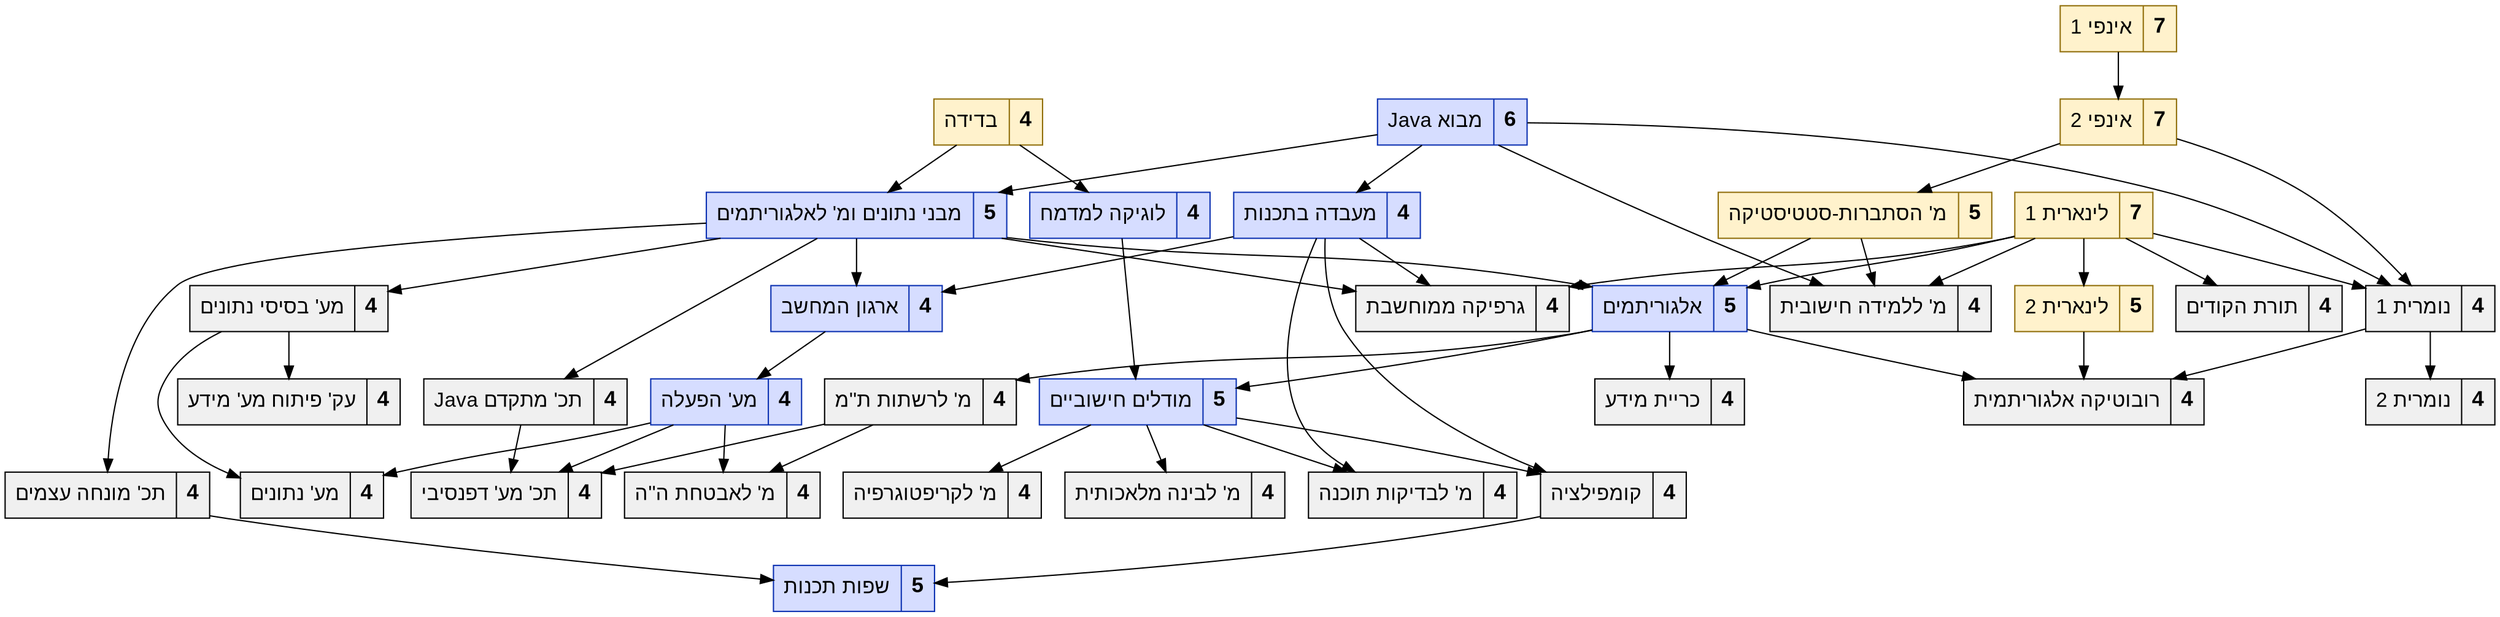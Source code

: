 digraph CS_Course_Dependencies {
    rankdir=TD;
    node [shape=box, style="filled",fontname="Arial" , fontsize=16];
    edge [color="black", penwidth=1];

    // Math courses
    node [fillcolor="#FFF2CC", color="#916f0c", shape=record];
    "20476" [tooltip="20476" label=<בדידה| <font POINT-SIZE="17"><b>4</b></font>>, URL="https://www.openu.ac.il/courses/20476.htm"];
    "20474" [tooltip="20474" label=<אינפי 1| <font POINT-SIZE="17"><b>7</b></font>>, URL="https://www.openu.ac.il/courses/20474.htm"];
    "20475" [tooltip="20475" label=<אינפי 2| <font POINT-SIZE="17"><b>7</b></font>>, URL="https://www.openu.ac.il/courses/20475.htm"];
    "20109" [tooltip="20109" label=<לינארית 1| <font POINT-SIZE="17"><b>7</b></font>>, URL="https://www.openu.ac.il/courses/20109.htm"];
    "20229" [tooltip="20229" label=<לינארית 2| <font POINT-SIZE="17"><b>5</b></font>>, URL="https://www.openu.ac.il/courses/20229.htm"];
    "20425" [tooltip="20425" label=<מ' הסתברות-סטטיסטיקה| <font POINT-SIZE="17"><b>5</b></font>>, URL="https://www.openu.ac.il/courses/20425.htm"];

    // Cs courses
    node [fillcolor="#d6ddff", color="#0D32B2", shape=record];
    "20407" [tooltip="20407" label=<מבני נתונים ומ' לאלגוריתמים| <font POINT-SIZE="17"><b>5</b></font>>, URL="https://www.openu.ac.il/courses/20407.htm"];
    "20905" [tooltip="20905" label=<שפות תכנות| <font POINT-SIZE="17"><b>5</b></font>>, URL="https://www.openu.ac.il/courses/20905.htm"];
    "20471" [tooltip="20471" label=<ארגון המחשב| <font POINT-SIZE="17"><b>4</b></font>>, URL="https://www.openu.ac.il/courses/20471.htm"];
    "20441" [tooltip="20441" label=<מבוא Java| <font POINT-SIZE="17"><b>6</b></font>>, URL="https://www.openu.ac.il/courses/20441.htm"];
    "20465" [tooltip="20465" label=<מעבדה בתכנות| <font POINT-SIZE="17"><b>4</b></font>>, URL="https://www.openu.ac.il/courses/20465.htm"];
    "20417" [tooltip="20417" label=<אלגוריתמים| <font POINT-SIZE="17"><b>5</b></font>>, URL="https://www.openu.ac.il/courses/20417.htm"];
    "20604" [tooltip="20604" label=<מודלים חישוביים| <font POINT-SIZE="17"><b>5</b></font>>, URL="https://www.openu.ac.il/courses/20604.htm"];
    "20466" [tooltip="20466" label=<לוגיקה למדמח| <font POINT-SIZE="17"><b>4</b></font>>, URL="https://www.openu.ac.il/courses/20466.htm"];
    "20594" [tooltip="20594" label=<מע' הפעלה| <font POINT-SIZE="17"><b>4</b></font>>, URL="https://www.openu.ac.il/courses/20594.htm"];

    // Elective courses
    node [fillcolor="#f0f0f0", color="black", shape=record];
    "20940" [tooltip="20940" label=<מ' לאבטחת ה''ה| <font POINT-SIZE="17"><b>4</b></font>>, URL="https://www.openu.ac.il/courses/20940.htm"];
    "20595" [tooltip="20595" label=<כריית מידע| <font POINT-SIZE="17"><b>4</b></font>>, URL="https://www.openu.ac.il/courses/20595.htm"];
    "20946" [tooltip="20946" label=<מ' לבדיקות תוכנה| <font POINT-SIZE="17"><b>4</b></font>>, URL="https://www.openu.ac.il/courses/20946.htm"];
    "20296" [tooltip="20296" label=<תורת הקודים| <font POINT-SIZE="17"><b>4</b></font>>, URL="https://www.openu.ac.il/courses/20296.htm"];
    "20551" [tooltip="20551" label=<מ' לבינה מלאכותית| <font POINT-SIZE="17"><b>4</b></font>>, URL="https://www.openu.ac.il/courses/20551.htm"];
    "20942" [tooltip="20942" label=<מ' ללמידה חישובית| <font POINT-SIZE="17"><b>4</b></font>>, URL="https://www.openu.ac.il/courses/20942.htm"];
    "20277" [tooltip="20277" label=<מע' בסיסי נתונים| <font POINT-SIZE="17"><b>4</b></font>>, URL="https://www.openu.ac.il/courses/20277.htm"];
    "20582" [tooltip="20582" label=<מ' לרשתות ת''מ| <font POINT-SIZE="17"><b>4</b></font>>, URL="https://www.openu.ac.il/courses/20582.htm"];
    "20944" [tooltip="20944" label=<רובוטיקה אלגוריתמית| <font POINT-SIZE="17"><b>4</b></font>>, URL="https://www.openu.ac.il/courses/20944.htm"];
    "20554" [tooltip="20554" label=<תכ' מתקדם Java| <font POINT-SIZE="17"><b>4</b></font>>, URL="https://www.openu.ac.il/courses/20554.htm"];
    "20462" [tooltip="20462" label=<נומרית 1| <font POINT-SIZE="17"><b>4</b></font>>, URL="https://www.openu.ac.il/courses/20462.htm"];
    "20900" [tooltip="20900" label=<נומרית 2| <font POINT-SIZE="17"><b>4</b></font>>, URL="https://www.openu.ac.il/courses/20900.htm"];
    "20937" [tooltip="20937" label=<תכ' מע' דפנסיבי| <font POINT-SIZE="17"><b>4</b></font>>, URL="https://www.openu.ac.il/courses/20937.htm"];
    "20562" [tooltip="20562" label=<גרפיקה ממוחשבת| <font POINT-SIZE="17"><b>4</b></font>>, URL="https://www.openu.ac.il/courses/20562.htm"];
    "20580" [tooltip="20580" label=<מ' לקריפטוגרפיה| <font POINT-SIZE="17"><b>4</b></font>>, URL="https://www.openu.ac.il/courses/20580.htm"];
    "20436" [tooltip="20436" label=<עק' פיתוח מע' מידע| <font POINT-SIZE="17"><b>4</b></font>>, URL="https://www.openu.ac.il/courses/20436.htm"];
    "20906" [tooltip="20906" label=<תכ' מונחה עצמים| <font POINT-SIZE="17"><b>4</b></font>>, URL="https://www.openu.ac.il/courses/20906.htm"];
    "20364" [tooltip="20364" label=<קומפילציה| <font POINT-SIZE="17"><b>4</b></font>>, URL="https://www.openu.ac.il/courses/20364.htm"];
    "20574" [tooltip="20574" label=<מע' נתונים| <font POINT-SIZE="17"><b>4</b></font>>, URL="https://www.openu.ac.il/courses/20574.htm"];
    "20441" -> "20407";
    "20465" -> "20471";
    "20441" -> "20465";
    "20594" -> "20940";
    "20474" -> "20475";
    "20475" -> "20425";
    "20466" -> "20604";
    "20476" -> "20466";
    "20407" -> "20277";
    "20109" -> "20942";
    "20441" -> "20942";
    "20471" -> "20594";
    "20109" -> "20296";
    "20109" -> "20229";
    "20425" -> "20417";
    "20109" -> "20417";
    "20407" -> "20417";
    "20417" -> "20604";
    "20417" -> "20595";
    "20582" -> "20940";
    "20604" -> "20551";
    "20417" -> "20582";
    "20476" -> "20407";
    "20465" -> "20946";
    "20465" -> "20364";
    "20407" -> "20471";
    "20604" -> "20946";
    "20417" -> "20944";
    "20277" -> "20436";
    "20594" -> "20574";
    "20441" -> "20462";
    "20475" -> "20462";
    "20109" -> "20462";
    "20407" -> "20554";
    "20594" -> "20937";
    "20582" -> "20937";
    "20109" -> "20562";
    "20465" -> "20562";
    "20407" -> "20562";
    "20604" -> "20580";
    "20554" -> "20937";
    "20407" -> "20906";
    "20604" -> "20364";
    "20277" -> "20574";
    "20425" -> "20942";
    "20462" -> "20900";
    "20462" -> "20944";
    "20906" -> "20905";
    "20364" -> "20905";
    "20229" -> "20944";
}
